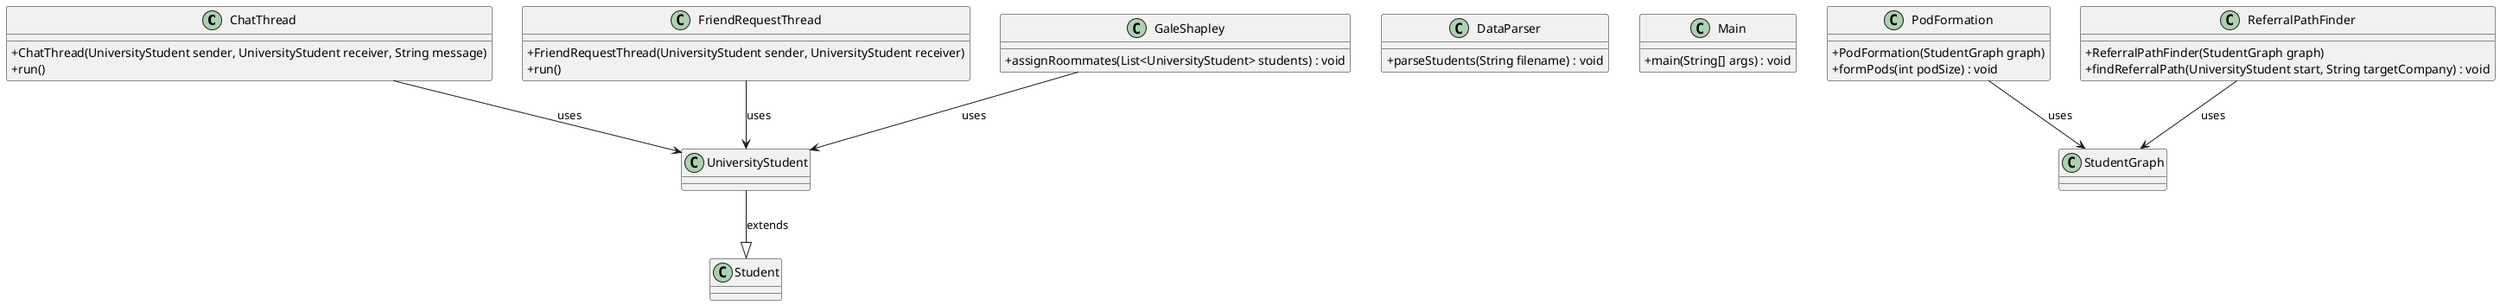 @startuml
skinparam classAttributeIconSize 0

' Classes and methods
class ChatThread {
    +ChatThread(UniversityStudent sender, UniversityStudent receiver, String message)
    +run()
}

class DataParser {
    +parseStudents(String filename) : void
}

class FriendRequestThread {
    +FriendRequestThread(UniversityStudent sender, UniversityStudent receiver)
    +run()
}

class GaleShapley {
    +assignRoommates(List<UniversityStudent> students) : void
}

class Main {
    +main(String[] args) : void
}

class PodFormation {
    +PodFormation(StudentGraph graph)
    +formPods(int podSize) : void
}

class ReferralPathFinder {
    +ReferralPathFinder(StudentGraph graph)
    +findReferralPath(UniversityStudent start, String targetCompany) : void
}

class Student {
}

class UniversityStudent {
}

' Relationships
UniversityStudent --|> Student : extends
ChatThread --> UniversityStudent : uses
FriendRequestThread --> UniversityStudent : uses
GaleShapley --> UniversityStudent : uses
ReferralPathFinder --> StudentGraph : uses
PodFormation --> StudentGraph : uses

@enduml
